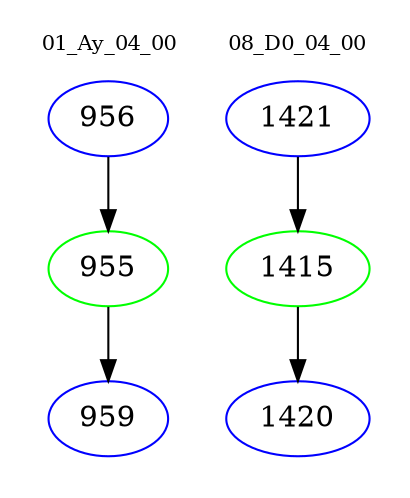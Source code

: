 digraph{
subgraph cluster_0 {
color = white
label = "01_Ay_04_00";
fontsize=10;
T0_956 [label="956", color="blue"]
T0_956 -> T0_955 [color="black"]
T0_955 [label="955", color="green"]
T0_955 -> T0_959 [color="black"]
T0_959 [label="959", color="blue"]
}
subgraph cluster_1 {
color = white
label = "08_D0_04_00";
fontsize=10;
T1_1421 [label="1421", color="blue"]
T1_1421 -> T1_1415 [color="black"]
T1_1415 [label="1415", color="green"]
T1_1415 -> T1_1420 [color="black"]
T1_1420 [label="1420", color="blue"]
}
}
